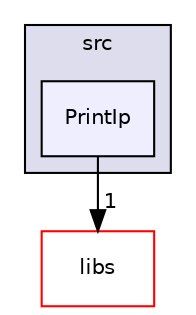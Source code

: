 digraph "hw4_print_ip/src/PrintIp" {
  compound=true
  node [ fontsize="10", fontname="Helvetica"];
  edge [ labelfontsize="10", labelfontname="Helvetica"];
  subgraph clusterdir_f087eab37f02b5b221725eacc8af5d0e {
    graph [ bgcolor="#ddddee", pencolor="black", label="src" fontname="Helvetica", fontsize="10", URL="dir_f087eab37f02b5b221725eacc8af5d0e.html"]
  dir_ac11c07ff1a6384bb8ac93875f48ffaa [shape=box, label="PrintIp", style="filled", fillcolor="#eeeeff", pencolor="black", URL="dir_ac11c07ff1a6384bb8ac93875f48ffaa.html"];
  }
  dir_6719ab1f1f7655efc2fa43f7eb574fd1 [shape=box label="libs" fillcolor="white" style="filled" color="red" URL="dir_6719ab1f1f7655efc2fa43f7eb574fd1.html"];
  dir_ac11c07ff1a6384bb8ac93875f48ffaa->dir_6719ab1f1f7655efc2fa43f7eb574fd1 [headlabel="1", labeldistance=1.5 headhref="dir_000023_000027.html"];
}
